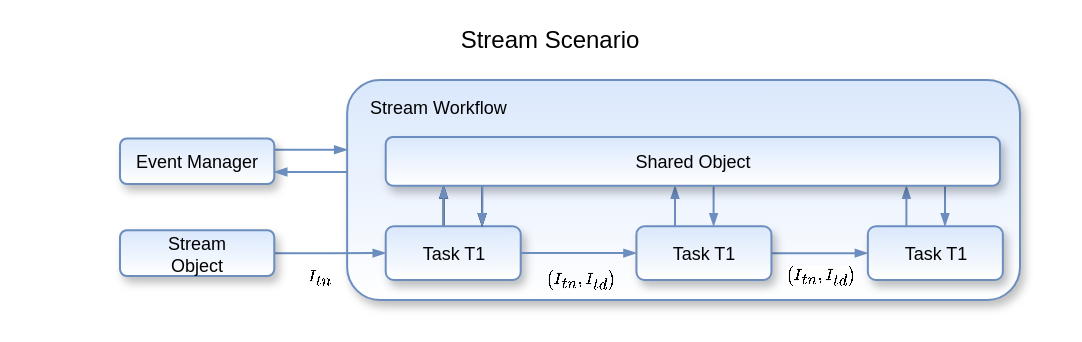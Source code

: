 <mxfile version="20.2.3" type="device"><diagram id="3Yk6RuApKS4wvxX5JMQu" name="Page-2"><mxGraphModel dx="830" dy="513" grid="1" gridSize="10" guides="1" tooltips="1" connect="1" arrows="1" fold="1" page="1" pageScale="1" pageWidth="3300" pageHeight="4681" math="1" shadow="0"><root><mxCell id="0"/><mxCell id="1" parent="0"/><mxCell id="EuQATVlbCiC8NLzoV3wl-12" value="" style="group;align=left;shadow=0;" vertex="1" connectable="0" parent="1"><mxGeometry x="210" y="140" width="540" height="130" as="geometry"/></mxCell><mxCell id="EuQATVlbCiC8NLzoV3wl-30" value="" style="edgeStyle=orthogonalEdgeStyle;rounded=0;jumpSize=5;orthogonalLoop=1;jettySize=auto;html=1;labelBackgroundColor=none;fontSize=11;fontColor=#3399FF;endArrow=blockThin;endFill=1;startSize=8;endSize=4;strokeWidth=1;fillColor=#dae8fc;strokeColor=#6c8ebf;exitX=1;exitY=0.25;exitDx=0;exitDy=0;" edge="1" parent="EuQATVlbCiC8NLzoV3wl-12" source="EuQATVlbCiC8NLzoV3wl-1" target="EuQATVlbCiC8NLzoV3wl-2"><mxGeometry x="-0.294" y="5" relative="1" as="geometry"><Array as="points"><mxPoint x="160" y="35"/><mxPoint x="160" y="35"/></Array><mxPoint as="offset"/></mxGeometry></mxCell><mxCell id="EuQATVlbCiC8NLzoV3wl-1" value="Event Manager" style="rounded=1;whiteSpace=wrap;html=1;fillColor=#dae8fc;strokeColor=#6c8ebf;gradientColor=#FFFFFF;fontSize=9;glass=0;shadow=1;" vertex="1" parent="EuQATVlbCiC8NLzoV3wl-12"><mxGeometry x="60" y="29.22" width="77.14" height="22.81" as="geometry"/></mxCell><mxCell id="EuQATVlbCiC8NLzoV3wl-32" style="edgeStyle=orthogonalEdgeStyle;rounded=0;jumpSize=5;orthogonalLoop=1;jettySize=auto;html=1;labelBackgroundColor=none;fontSize=7;fontColor=#000000;endArrow=blockThin;endFill=1;startSize=8;endSize=4;strokeWidth=1;fillColor=#dae8fc;strokeColor=#6c8ebf;" edge="1" parent="EuQATVlbCiC8NLzoV3wl-12" source="EuQATVlbCiC8NLzoV3wl-2" target="EuQATVlbCiC8NLzoV3wl-1"><mxGeometry relative="1" as="geometry"><Array as="points"><mxPoint x="160" y="46"/><mxPoint x="160" y="46"/></Array></mxGeometry></mxCell><mxCell id="EuQATVlbCiC8NLzoV3wl-2" value="Stream Workflow" style="rounded=1;whiteSpace=wrap;html=1;align=left;verticalAlign=top;spacingLeft=9;fillColor=#dae8fc;strokeColor=#6c8ebf;gradientColor=#FFFFFF;spacingTop=2;fontSize=9;shadow=1;" vertex="1" parent="EuQATVlbCiC8NLzoV3wl-12"><mxGeometry x="173.57" width="336.43" height="110" as="geometry"/></mxCell><mxCell id="EuQATVlbCiC8NLzoV3wl-14" style="edgeStyle=orthogonalEdgeStyle;rounded=0;jumpSize=5;orthogonalLoop=1;jettySize=auto;html=1;fontSize=11;fontColor=#3399FF;endArrow=blockThin;endFill=1;startSize=8;endSize=4;strokeWidth=1;" edge="1" parent="EuQATVlbCiC8NLzoV3wl-12" source="EuQATVlbCiC8NLzoV3wl-3" target="EuQATVlbCiC8NLzoV3wl-7"><mxGeometry relative="1" as="geometry"><Array as="points"><mxPoint x="221.786" y="60"/><mxPoint x="221.786" y="60"/></Array></mxGeometry></mxCell><mxCell id="EuQATVlbCiC8NLzoV3wl-3" value="Task T1" style="rounded=1;whiteSpace=wrap;html=1;fillColor=#dae8fc;strokeColor=#6c8ebf;gradientColor=#FFFFFF;fontSize=9;shadow=1;" vertex="1" parent="EuQATVlbCiC8NLzoV3wl-12"><mxGeometry x="192.857" y="73.13" width="67.5" height="26.87" as="geometry"/></mxCell><mxCell id="EuQATVlbCiC8NLzoV3wl-25" style="edgeStyle=orthogonalEdgeStyle;rounded=0;jumpSize=5;orthogonalLoop=1;jettySize=auto;html=1;labelBackgroundColor=none;fontSize=11;fontColor=#3399FF;endArrow=blockThin;endFill=1;startSize=8;endSize=4;strokeWidth=1;fillColor=#dae8fc;strokeColor=#6c8ebf;" edge="1" parent="EuQATVlbCiC8NLzoV3wl-12" source="EuQATVlbCiC8NLzoV3wl-4" target="EuQATVlbCiC8NLzoV3wl-3"><mxGeometry relative="1" as="geometry"/></mxCell><mxCell id="EuQATVlbCiC8NLzoV3wl-33" value="`I_{tn}`" style="edgeLabel;html=1;align=center;verticalAlign=middle;resizable=0;points=[];fontSize=7;fontColor=#000000;" vertex="1" connectable="0" parent="EuQATVlbCiC8NLzoV3wl-25"><mxGeometry x="-0.127" y="1" relative="1" as="geometry"><mxPoint x="-2" y="12" as="offset"/></mxGeometry></mxCell><mxCell id="EuQATVlbCiC8NLzoV3wl-4" value="Stream &lt;br&gt;Object" style="rounded=1;whiteSpace=wrap;html=1;fillColor=#dae8fc;strokeColor=#6c8ebf;gradientColor=#FFFFFF;fontSize=9;glass=0;shadow=1;" vertex="1" parent="EuQATVlbCiC8NLzoV3wl-12"><mxGeometry x="60" y="75.16" width="77.14" height="22.81" as="geometry"/></mxCell><mxCell id="EuQATVlbCiC8NLzoV3wl-16" style="edgeStyle=orthogonalEdgeStyle;rounded=0;jumpSize=5;orthogonalLoop=1;jettySize=auto;html=1;fontSize=11;fontColor=#3399FF;endArrow=blockThin;endFill=1;startSize=8;endSize=4;strokeWidth=1;fillColor=#dae8fc;strokeColor=#6c8ebf;" edge="1" parent="EuQATVlbCiC8NLzoV3wl-12" source="EuQATVlbCiC8NLzoV3wl-5" target="EuQATVlbCiC8NLzoV3wl-7"><mxGeometry relative="1" as="geometry"><Array as="points"><mxPoint x="337.5" y="60"/><mxPoint x="337.5" y="60"/></Array></mxGeometry></mxCell><mxCell id="EuQATVlbCiC8NLzoV3wl-20" style="edgeStyle=orthogonalEdgeStyle;rounded=0;jumpSize=5;orthogonalLoop=1;jettySize=auto;html=1;fontSize=11;fontColor=#3399FF;endArrow=blockThin;endFill=1;startSize=8;endSize=4;strokeWidth=1;fillColor=#dae8fc;strokeColor=#6c8ebf;" edge="1" parent="EuQATVlbCiC8NLzoV3wl-12" source="EuQATVlbCiC8NLzoV3wl-5" target="EuQATVlbCiC8NLzoV3wl-6"><mxGeometry relative="1" as="geometry"/></mxCell><mxCell id="EuQATVlbCiC8NLzoV3wl-31" value="`(I_{tn}, I_{td})`" style="edgeLabel;html=1;align=center;verticalAlign=middle;resizable=0;points=[];fontSize=7;fontColor=#000000;" vertex="1" connectable="0" parent="EuQATVlbCiC8NLzoV3wl-20"><mxGeometry x="-0.226" y="-1" relative="1" as="geometry"><mxPoint x="6" y="10" as="offset"/></mxGeometry></mxCell><mxCell id="EuQATVlbCiC8NLzoV3wl-5" value="Task T1" style="rounded=1;whiteSpace=wrap;html=1;fillColor=#dae8fc;strokeColor=#6c8ebf;gradientColor=#FFFFFF;fontSize=9;shadow=1;" vertex="1" parent="EuQATVlbCiC8NLzoV3wl-12"><mxGeometry x="318.214" y="73.13" width="67.5" height="26.87" as="geometry"/></mxCell><mxCell id="EuQATVlbCiC8NLzoV3wl-8" value="`(I_{tn}, I_{td})`" style="edgeStyle=orthogonalEdgeStyle;rounded=1;orthogonalLoop=1;jettySize=auto;html=1;fontSize=7;fontColor=#000000;endArrow=blockThin;startSize=14;endSize=4;endFill=1;jumpSize=5;strokeWidth=1;labelBackgroundColor=none;fillColor=#dae8fc;strokeColor=#6c8ebf;spacing=0;" edge="1" parent="EuQATVlbCiC8NLzoV3wl-12" source="EuQATVlbCiC8NLzoV3wl-3" target="EuQATVlbCiC8NLzoV3wl-5"><mxGeometry x="0.025" y="-13" relative="1" as="geometry"><Array as="points"><mxPoint x="290" y="87"/><mxPoint x="290" y="87"/></Array><mxPoint as="offset"/></mxGeometry></mxCell><mxCell id="EuQATVlbCiC8NLzoV3wl-18" style="edgeStyle=orthogonalEdgeStyle;rounded=0;jumpSize=5;orthogonalLoop=1;jettySize=auto;html=1;fontSize=11;fontColor=#3399FF;endArrow=blockThin;endFill=1;startSize=8;endSize=4;strokeWidth=1;fillColor=#dae8fc;strokeColor=#6c8ebf;" edge="1" parent="EuQATVlbCiC8NLzoV3wl-12" source="EuQATVlbCiC8NLzoV3wl-6" target="EuQATVlbCiC8NLzoV3wl-7"><mxGeometry relative="1" as="geometry"><Array as="points"><mxPoint x="453.214" y="60"/><mxPoint x="453.214" y="60"/></Array></mxGeometry></mxCell><mxCell id="EuQATVlbCiC8NLzoV3wl-6" value="Task T1" style="rounded=1;whiteSpace=wrap;html=1;fillColor=#dae8fc;strokeColor=#6c8ebf;gradientColor=#FFFFFF;fontSize=9;shadow=1;" vertex="1" parent="EuQATVlbCiC8NLzoV3wl-12"><mxGeometry x="433.929" y="73.13" width="67.5" height="26.87" as="geometry"/></mxCell><mxCell id="EuQATVlbCiC8NLzoV3wl-15" style="edgeStyle=orthogonalEdgeStyle;rounded=0;jumpSize=5;orthogonalLoop=1;jettySize=auto;html=1;fontSize=11;fontColor=#3399FF;endArrow=blockThin;endFill=1;startSize=8;endSize=4;strokeWidth=1;" edge="1" parent="EuQATVlbCiC8NLzoV3wl-12" source="EuQATVlbCiC8NLzoV3wl-7" target="EuQATVlbCiC8NLzoV3wl-3"><mxGeometry relative="1" as="geometry"><Array as="points"><mxPoint x="241.071" y="60"/><mxPoint x="241.071" y="60"/></Array></mxGeometry></mxCell><mxCell id="EuQATVlbCiC8NLzoV3wl-17" style="edgeStyle=orthogonalEdgeStyle;rounded=0;jumpSize=5;orthogonalLoop=1;jettySize=auto;html=1;fontSize=11;fontColor=#3399FF;endArrow=blockThin;endFill=1;startSize=8;endSize=4;strokeWidth=1;fillColor=#dae8fc;strokeColor=#6c8ebf;" edge="1" parent="EuQATVlbCiC8NLzoV3wl-12" source="EuQATVlbCiC8NLzoV3wl-7" target="EuQATVlbCiC8NLzoV3wl-5"><mxGeometry relative="1" as="geometry"><Array as="points"><mxPoint x="356.786" y="60"/><mxPoint x="356.786" y="60"/></Array></mxGeometry></mxCell><mxCell id="EuQATVlbCiC8NLzoV3wl-19" style="edgeStyle=orthogonalEdgeStyle;rounded=0;jumpSize=5;orthogonalLoop=1;jettySize=auto;html=1;fontSize=11;fontColor=#3399FF;endArrow=blockThin;endFill=1;startSize=8;endSize=4;strokeWidth=1;fillColor=#dae8fc;strokeColor=#6c8ebf;" edge="1" parent="EuQATVlbCiC8NLzoV3wl-12" source="EuQATVlbCiC8NLzoV3wl-7" target="EuQATVlbCiC8NLzoV3wl-6"><mxGeometry relative="1" as="geometry"><Array as="points"><mxPoint x="472.5" y="60"/><mxPoint x="472.5" y="60"/></Array></mxGeometry></mxCell><mxCell id="EuQATVlbCiC8NLzoV3wl-7" value="Shared Object" style="rounded=1;whiteSpace=wrap;html=1;fillColor=#dae8fc;strokeColor=#6c8ebf;gradientColor=#FFFFFF;fontSize=9;shadow=1;" vertex="1" parent="EuQATVlbCiC8NLzoV3wl-12"><mxGeometry x="192.86" y="28.44" width="307.14" height="24.38" as="geometry"/></mxCell><mxCell id="EuQATVlbCiC8NLzoV3wl-27" style="edgeStyle=orthogonalEdgeStyle;rounded=0;jumpSize=5;orthogonalLoop=1;jettySize=auto;html=1;fontSize=11;fontColor=#3399FF;endArrow=blockThin;endFill=1;startSize=8;endSize=4;strokeWidth=1;fillColor=#dae8fc;strokeColor=#6c8ebf;" edge="1" parent="EuQATVlbCiC8NLzoV3wl-12"><mxGeometry relative="1" as="geometry"><mxPoint x="221.8" y="73.13" as="sourcePoint"/><mxPoint x="221.8" y="52.812" as="targetPoint"/><Array as="points"><mxPoint x="221.786" y="60"/><mxPoint x="221.786" y="60"/></Array></mxGeometry></mxCell><mxCell id="EuQATVlbCiC8NLzoV3wl-28" style="edgeStyle=orthogonalEdgeStyle;rounded=0;jumpSize=5;orthogonalLoop=1;jettySize=auto;html=1;fontSize=11;fontColor=#3399FF;endArrow=blockThin;endFill=1;startSize=8;endSize=4;strokeWidth=1;fillColor=#dae8fc;strokeColor=#6c8ebf;" edge="1" parent="EuQATVlbCiC8NLzoV3wl-12"><mxGeometry relative="1" as="geometry"><mxPoint x="241.057" y="52.812" as="sourcePoint"/><mxPoint x="241.057" y="73.13" as="targetPoint"/><Array as="points"><mxPoint x="241.071" y="60"/><mxPoint x="241.071" y="60"/></Array></mxGeometry></mxCell><mxCell id="EuQATVlbCiC8NLzoV3wl-35" value="Stream Scenario" style="text;html=1;strokeColor=none;fillColor=none;align=center;verticalAlign=middle;whiteSpace=wrap;rounded=0;fontSize=12;fontColor=#000000;shadow=0;" vertex="1" parent="1"><mxGeometry x="390" y="100" width="190" height="40" as="geometry"/></mxCell></root></mxGraphModel></diagram></mxfile>